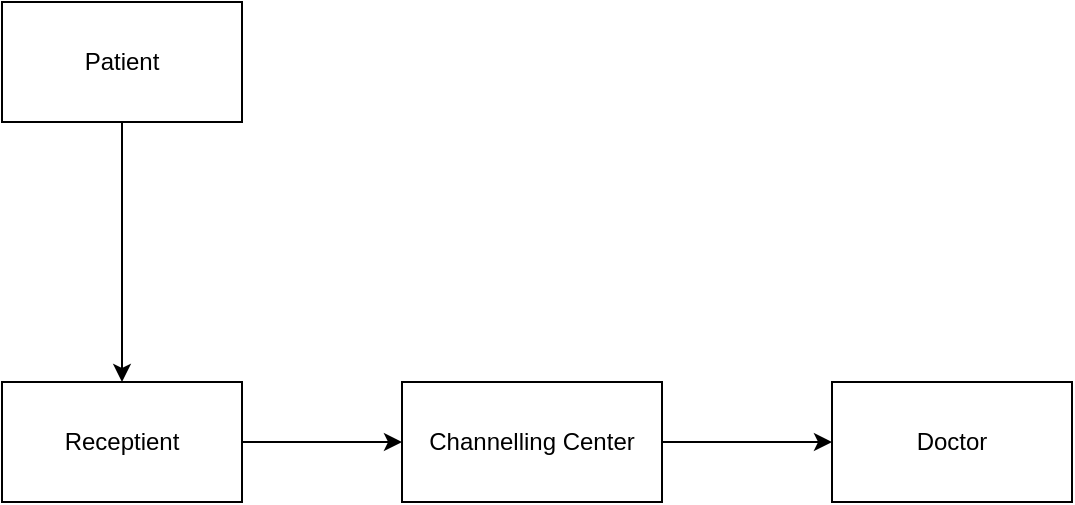 <mxfile version="18.1.3" type="device"><diagram id="_-CZfVH452q2tBpY4_GP" name="Page-1"><mxGraphModel dx="1106" dy="788" grid="1" gridSize="10" guides="1" tooltips="1" connect="1" arrows="1" fold="1" page="1" pageScale="1" pageWidth="827" pageHeight="1169" math="0" shadow="0"><root><mxCell id="0"/><mxCell id="1" parent="0"/><mxCell id="2Uc_jCrDAWZvWZmxiUYW-3" style="edgeStyle=orthogonalEdgeStyle;rounded=0;orthogonalLoop=1;jettySize=auto;html=1;exitX=0.5;exitY=1;exitDx=0;exitDy=0;entryX=0.5;entryY=0;entryDx=0;entryDy=0;" edge="1" parent="1" source="2Uc_jCrDAWZvWZmxiUYW-1" target="2Uc_jCrDAWZvWZmxiUYW-2"><mxGeometry relative="1" as="geometry"/></mxCell><mxCell id="2Uc_jCrDAWZvWZmxiUYW-1" value="Patient" style="rounded=0;whiteSpace=wrap;html=1;" vertex="1" parent="1"><mxGeometry x="100" y="140" width="120" height="60" as="geometry"/></mxCell><mxCell id="2Uc_jCrDAWZvWZmxiUYW-5" value="" style="edgeStyle=orthogonalEdgeStyle;rounded=0;orthogonalLoop=1;jettySize=auto;html=1;" edge="1" parent="1" source="2Uc_jCrDAWZvWZmxiUYW-2" target="2Uc_jCrDAWZvWZmxiUYW-4"><mxGeometry relative="1" as="geometry"/></mxCell><mxCell id="2Uc_jCrDAWZvWZmxiUYW-2" value="Receptient" style="rounded=0;whiteSpace=wrap;html=1;" vertex="1" parent="1"><mxGeometry x="100" y="330" width="120" height="60" as="geometry"/></mxCell><mxCell id="2Uc_jCrDAWZvWZmxiUYW-7" value="" style="edgeStyle=orthogonalEdgeStyle;rounded=0;orthogonalLoop=1;jettySize=auto;html=1;" edge="1" parent="1" source="2Uc_jCrDAWZvWZmxiUYW-4" target="2Uc_jCrDAWZvWZmxiUYW-6"><mxGeometry relative="1" as="geometry"/></mxCell><mxCell id="2Uc_jCrDAWZvWZmxiUYW-4" value="Channelling Center" style="rounded=0;whiteSpace=wrap;html=1;" vertex="1" parent="1"><mxGeometry x="300" y="330" width="130" height="60" as="geometry"/></mxCell><mxCell id="2Uc_jCrDAWZvWZmxiUYW-6" value="Doctor" style="whiteSpace=wrap;html=1;rounded=0;" vertex="1" parent="1"><mxGeometry x="515" y="330" width="120" height="60" as="geometry"/></mxCell></root></mxGraphModel></diagram></mxfile>
